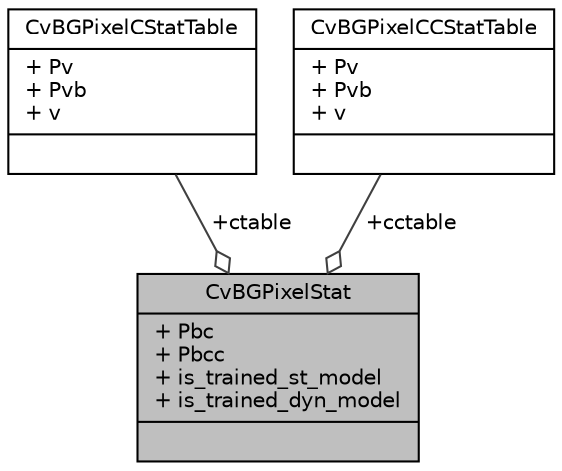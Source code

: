 digraph "CvBGPixelStat"
{
 // LATEX_PDF_SIZE
  edge [fontname="Helvetica",fontsize="10",labelfontname="Helvetica",labelfontsize="10"];
  node [fontname="Helvetica",fontsize="10",shape=record];
  Node1 [label="{CvBGPixelStat\n|+ Pbc\l+ Pbcc\l+ is_trained_st_model\l+ is_trained_dyn_model\l|}",height=0.2,width=0.4,color="black", fillcolor="grey75", style="filled", fontcolor="black",tooltip=" "];
  Node2 -> Node1 [color="grey25",fontsize="10",style="solid",label=" +ctable" ,arrowhead="odiamond",fontname="Helvetica"];
  Node2 [label="{CvBGPixelCStatTable\n|+ Pv\l+ Pvb\l+ v\l|}",height=0.2,width=0.4,color="black", fillcolor="white", style="filled",URL="$struct_cv_b_g_pixel_c_stat_table.html",tooltip=" "];
  Node3 -> Node1 [color="grey25",fontsize="10",style="solid",label=" +cctable" ,arrowhead="odiamond",fontname="Helvetica"];
  Node3 [label="{CvBGPixelCCStatTable\n|+ Pv\l+ Pvb\l+ v\l|}",height=0.2,width=0.4,color="black", fillcolor="white", style="filled",URL="$struct_cv_b_g_pixel_c_c_stat_table.html",tooltip=" "];
}
